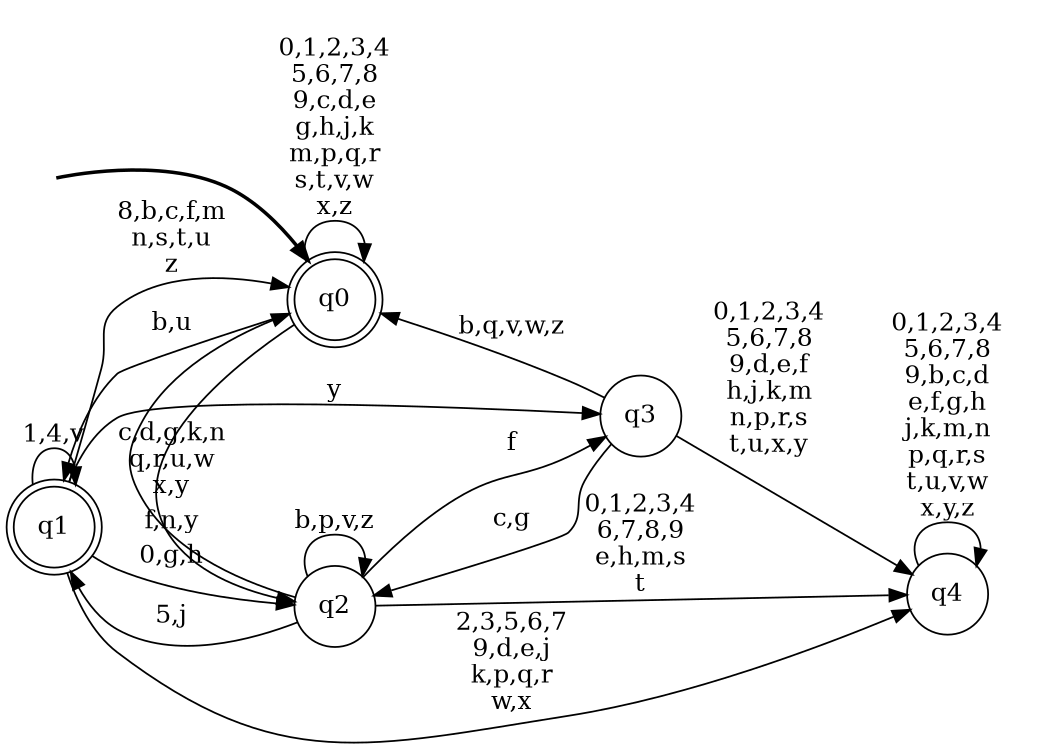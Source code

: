 digraph BlueStar {
__start0 [style = invis, shape = none, label = "", width = 0, height = 0];

rankdir=LR;
size="8,5";

s0 [style="rounded,filled", color="black", fillcolor="white" shape="doublecircle", label="q0"];
s1 [style="rounded,filled", color="black", fillcolor="white" shape="doublecircle", label="q1"];
s2 [style="filled", color="black", fillcolor="white" shape="circle", label="q2"];
s3 [style="filled", color="black", fillcolor="white" shape="circle", label="q3"];
s4 [style="filled", color="black", fillcolor="white" shape="circle", label="q4"];
subgraph cluster_main { 
	graph [pad=".75", ranksep="0.15", nodesep="0.15"];
	 style=invis; 
	__start0 -> s0 [penwidth=2];
}
s0 -> s0 [label="0,1,2,3,4\n5,6,7,8\n9,c,d,e\ng,h,j,k\nm,p,q,r\ns,t,v,w\nx,z"];
s0 -> s1 [label="b,u"];
s0 -> s2 [label="f,n,y"];
s1 -> s0 [label="8,b,c,f,m\nn,s,t,u\nz"];
s1 -> s1 [label="1,4,v"];
s1 -> s2 [label="0,g,h"];
s1 -> s3 [label="y"];
s1 -> s4 [label="2,3,5,6,7\n9,d,e,j\nk,p,q,r\nw,x"];
s2 -> s0 [label="c,d,g,k,n\nq,r,u,w\nx,y"];
s2 -> s1 [label="5,j"];
s2 -> s2 [label="b,p,v,z"];
s2 -> s3 [label="f"];
s2 -> s4 [label="0,1,2,3,4\n6,7,8,9\ne,h,m,s\nt"];
s3 -> s0 [label="b,q,v,w,z"];
s3 -> s2 [label="c,g"];
s3 -> s4 [label="0,1,2,3,4\n5,6,7,8\n9,d,e,f\nh,j,k,m\nn,p,r,s\nt,u,x,y"];
s4 -> s4 [label="0,1,2,3,4\n5,6,7,8\n9,b,c,d\ne,f,g,h\nj,k,m,n\np,q,r,s\nt,u,v,w\nx,y,z"];

}